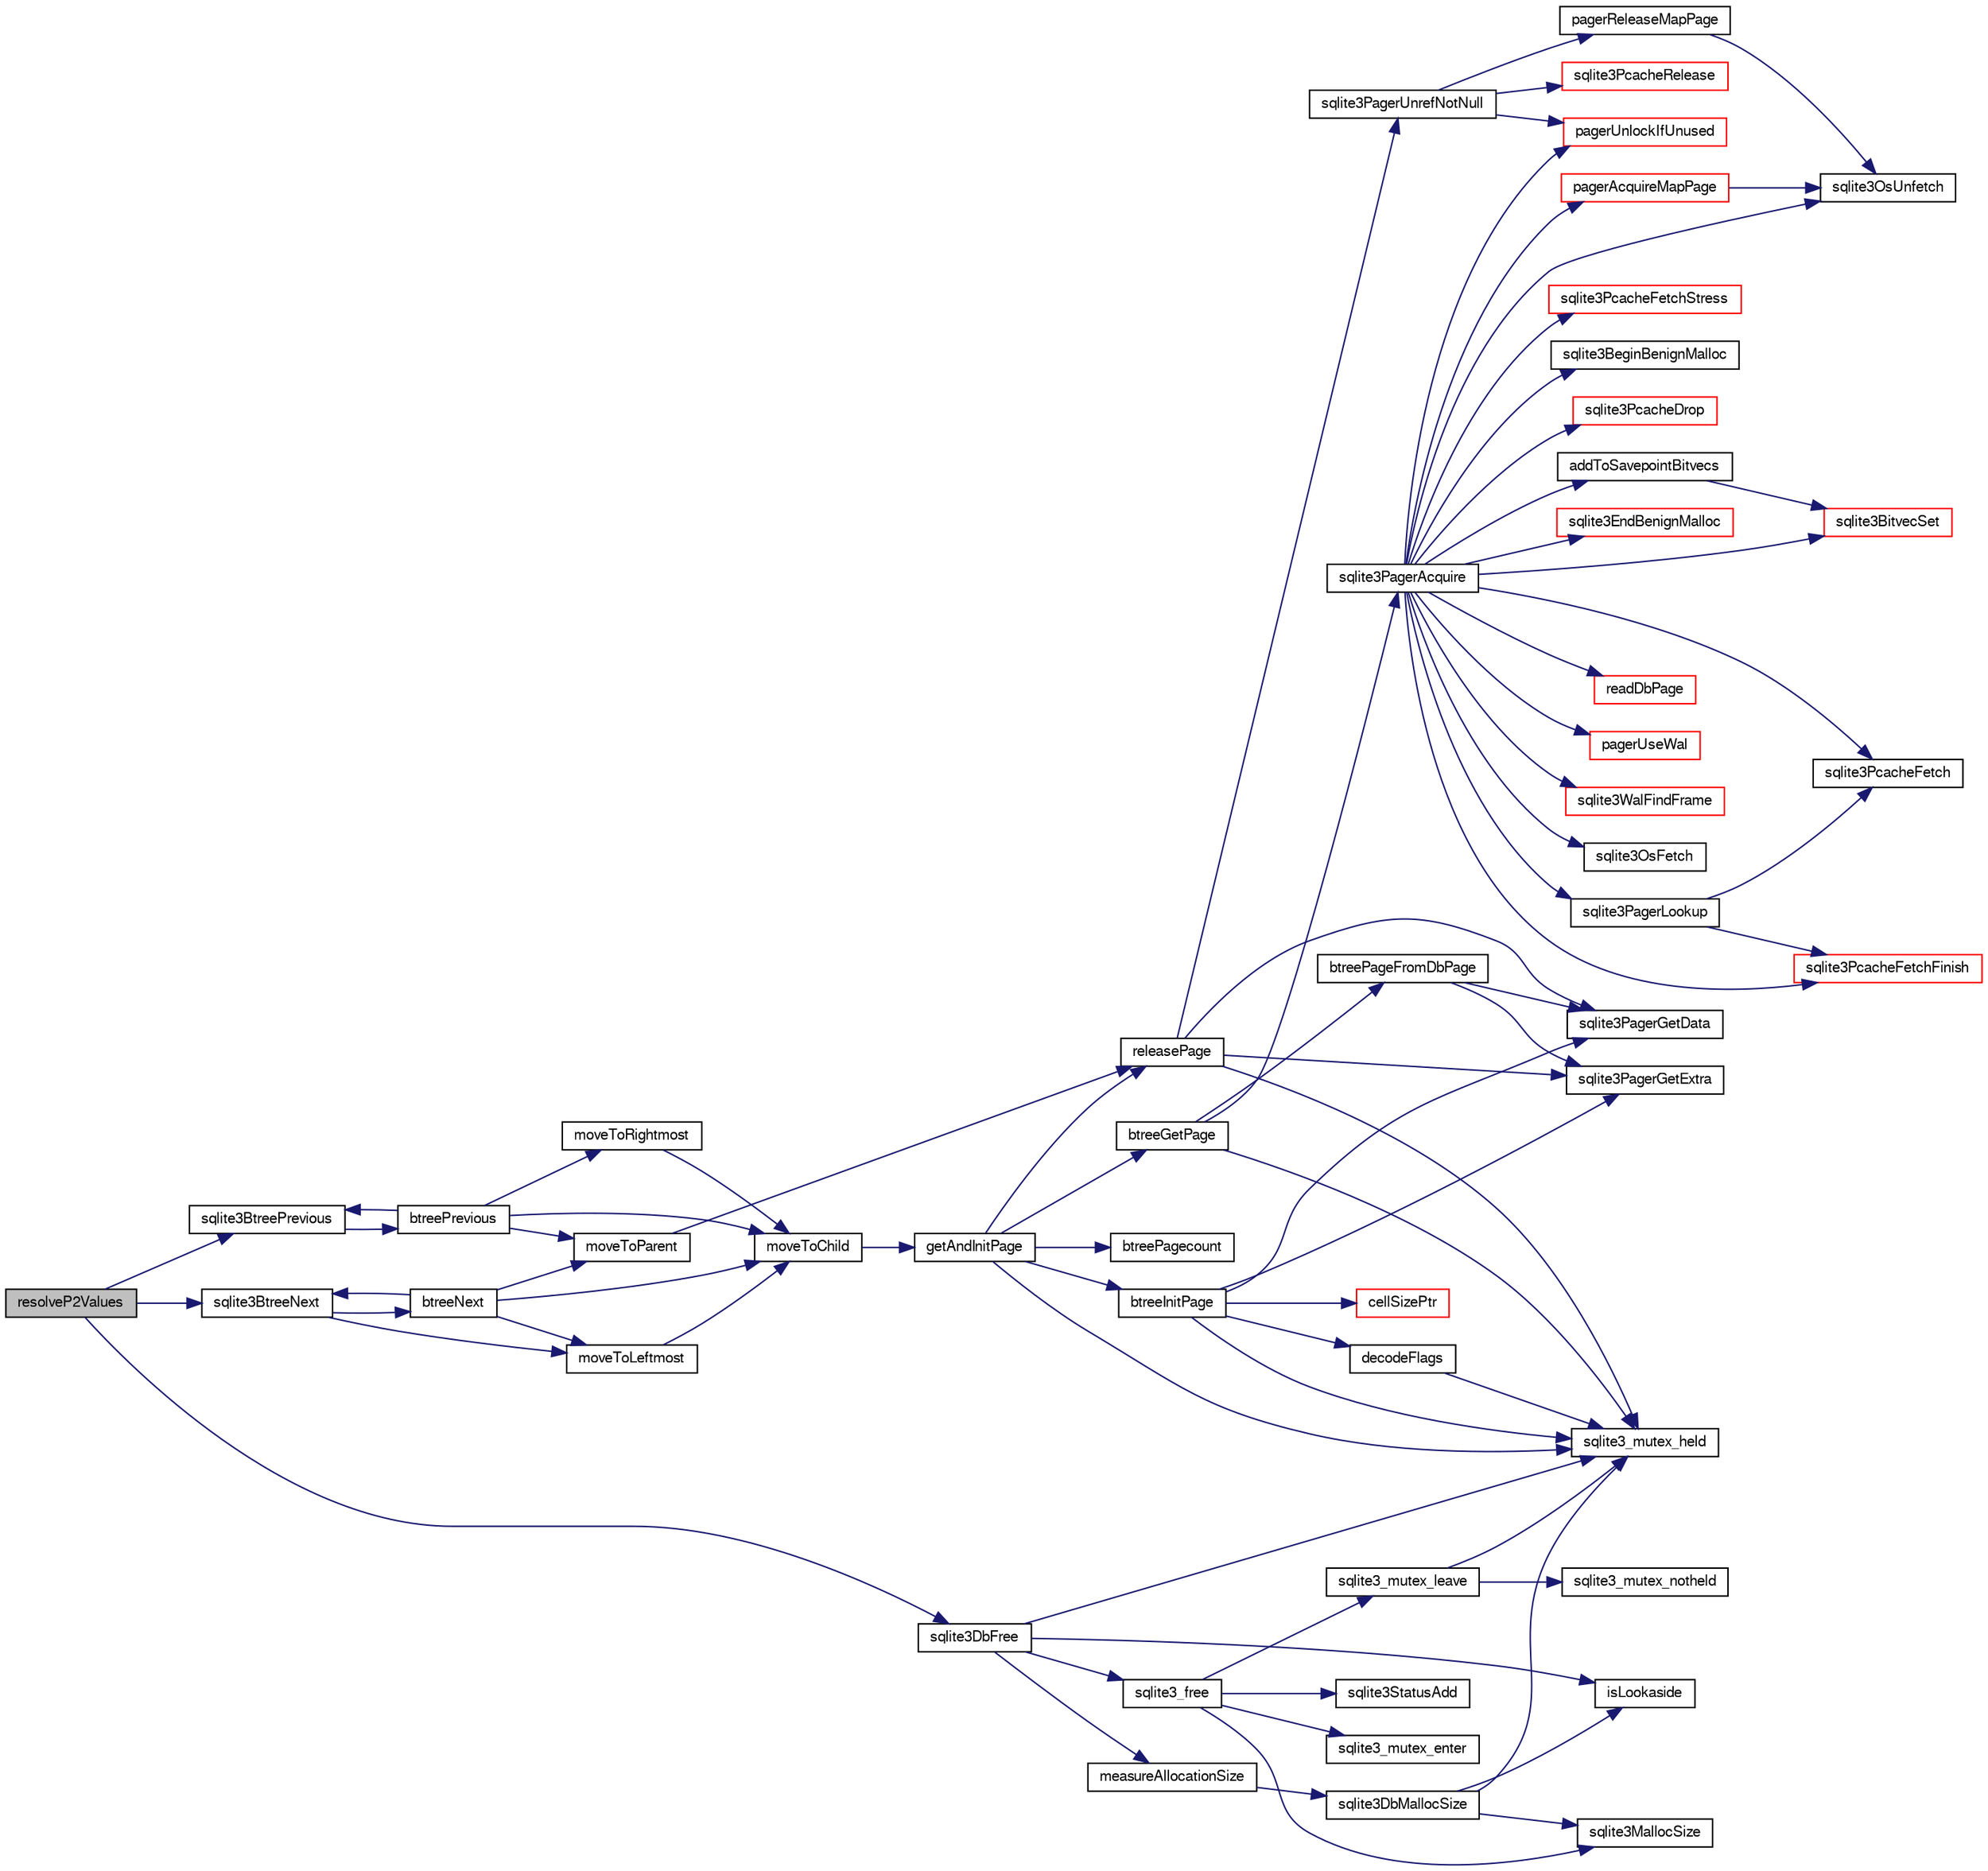 digraph "resolveP2Values"
{
  edge [fontname="FreeSans",fontsize="10",labelfontname="FreeSans",labelfontsize="10"];
  node [fontname="FreeSans",fontsize="10",shape=record];
  rankdir="LR";
  Node276647 [label="resolveP2Values",height=0.2,width=0.4,color="black", fillcolor="grey75", style="filled", fontcolor="black"];
  Node276647 -> Node276648 [color="midnightblue",fontsize="10",style="solid",fontname="FreeSans"];
  Node276648 [label="sqlite3BtreeNext",height=0.2,width=0.4,color="black", fillcolor="white", style="filled",URL="$sqlite3_8c.html#aa56f96564bee008046aa50f7f8455887"];
  Node276648 -> Node276649 [color="midnightblue",fontsize="10",style="solid",fontname="FreeSans"];
  Node276649 [label="btreeNext",height=0.2,width=0.4,color="black", fillcolor="white", style="filled",URL="$sqlite3_8c.html#a937623744e3658bd068b8ad99e87c356"];
  Node276649 -> Node276650 [color="midnightblue",fontsize="10",style="solid",fontname="FreeSans"];
  Node276650 [label="moveToChild",height=0.2,width=0.4,color="black", fillcolor="white", style="filled",URL="$sqlite3_8c.html#a1dbea539dd841af085ba1e1390922237"];
  Node276650 -> Node276651 [color="midnightblue",fontsize="10",style="solid",fontname="FreeSans"];
  Node276651 [label="getAndInitPage",height=0.2,width=0.4,color="black", fillcolor="white", style="filled",URL="$sqlite3_8c.html#ae85122d12808231a8d58459440a405ab"];
  Node276651 -> Node276652 [color="midnightblue",fontsize="10",style="solid",fontname="FreeSans"];
  Node276652 [label="sqlite3_mutex_held",height=0.2,width=0.4,color="black", fillcolor="white", style="filled",URL="$sqlite3_8c.html#acf77da68932b6bc163c5e68547ecc3e7"];
  Node276651 -> Node276653 [color="midnightblue",fontsize="10",style="solid",fontname="FreeSans"];
  Node276653 [label="btreePagecount",height=0.2,width=0.4,color="black", fillcolor="white", style="filled",URL="$sqlite3_8c.html#a9cc4ac11752c088db89d551ec1495a15"];
  Node276651 -> Node276654 [color="midnightblue",fontsize="10",style="solid",fontname="FreeSans"];
  Node276654 [label="btreeGetPage",height=0.2,width=0.4,color="black", fillcolor="white", style="filled",URL="$sqlite3_8c.html#ac59679e30ceb0190614fbd19a7feb6de"];
  Node276654 -> Node276652 [color="midnightblue",fontsize="10",style="solid",fontname="FreeSans"];
  Node276654 -> Node276655 [color="midnightblue",fontsize="10",style="solid",fontname="FreeSans"];
  Node276655 [label="sqlite3PagerAcquire",height=0.2,width=0.4,color="black", fillcolor="white", style="filled",URL="$sqlite3_8c.html#a22a53daafd2bd778cda390312651f994"];
  Node276655 -> Node276656 [color="midnightblue",fontsize="10",style="solid",fontname="FreeSans"];
  Node276656 [label="pagerUseWal",height=0.2,width=0.4,color="red", fillcolor="white", style="filled",URL="$sqlite3_8c.html#a31def80bfe1de9284d635ba190a5eb68"];
  Node276655 -> Node276939 [color="midnightblue",fontsize="10",style="solid",fontname="FreeSans"];
  Node276939 [label="sqlite3WalFindFrame",height=0.2,width=0.4,color="red", fillcolor="white", style="filled",URL="$sqlite3_8c.html#a70d73def3adcc264f500a63178742708"];
  Node276655 -> Node276944 [color="midnightblue",fontsize="10",style="solid",fontname="FreeSans"];
  Node276944 [label="sqlite3OsFetch",height=0.2,width=0.4,color="black", fillcolor="white", style="filled",URL="$sqlite3_8c.html#ab5b9137b375d5d8a8c216a644056cba7"];
  Node276655 -> Node276949 [color="midnightblue",fontsize="10",style="solid",fontname="FreeSans"];
  Node276949 [label="sqlite3PagerLookup",height=0.2,width=0.4,color="black", fillcolor="white", style="filled",URL="$sqlite3_8c.html#a1252ec03814f64eed236cfb21094cafd"];
  Node276949 -> Node276950 [color="midnightblue",fontsize="10",style="solid",fontname="FreeSans"];
  Node276950 [label="sqlite3PcacheFetch",height=0.2,width=0.4,color="black", fillcolor="white", style="filled",URL="$sqlite3_8c.html#a51a10151c5ec2c1c9e6fd615e95a3450"];
  Node276949 -> Node276951 [color="midnightblue",fontsize="10",style="solid",fontname="FreeSans"];
  Node276951 [label="sqlite3PcacheFetchFinish",height=0.2,width=0.4,color="red", fillcolor="white", style="filled",URL="$sqlite3_8c.html#a21f330cb082d63a111f64257e823a4b1"];
  Node276655 -> Node276953 [color="midnightblue",fontsize="10",style="solid",fontname="FreeSans"];
  Node276953 [label="pagerAcquireMapPage",height=0.2,width=0.4,color="red", fillcolor="white", style="filled",URL="$sqlite3_8c.html#affc12640bbd7572ae41f1943f3b8bb3b"];
  Node276953 -> Node276945 [color="midnightblue",fontsize="10",style="solid",fontname="FreeSans"];
  Node276945 [label="sqlite3OsUnfetch",height=0.2,width=0.4,color="black", fillcolor="white", style="filled",URL="$sqlite3_8c.html#abc0da72cb8b8989cf8708b572fe5fef4"];
  Node276655 -> Node276945 [color="midnightblue",fontsize="10",style="solid",fontname="FreeSans"];
  Node276655 -> Node276950 [color="midnightblue",fontsize="10",style="solid",fontname="FreeSans"];
  Node276655 -> Node276954 [color="midnightblue",fontsize="10",style="solid",fontname="FreeSans"];
  Node276954 [label="sqlite3PcacheFetchStress",height=0.2,width=0.4,color="red", fillcolor="white", style="filled",URL="$sqlite3_8c.html#a83644ab4d77e1649ae5336b659edb351"];
  Node276655 -> Node276951 [color="midnightblue",fontsize="10",style="solid",fontname="FreeSans"];
  Node276655 -> Node276732 [color="midnightblue",fontsize="10",style="solid",fontname="FreeSans"];
  Node276732 [label="sqlite3BeginBenignMalloc",height=0.2,width=0.4,color="black", fillcolor="white", style="filled",URL="$sqlite3_8c.html#a3344c0e2b1b6df701a1cb326602fac14"];
  Node276655 -> Node276956 [color="midnightblue",fontsize="10",style="solid",fontname="FreeSans"];
  Node276956 [label="sqlite3BitvecSet",height=0.2,width=0.4,color="red", fillcolor="white", style="filled",URL="$sqlite3_8c.html#a1f3c6d64d5d889e451d6725b1eb458be"];
  Node276655 -> Node276958 [color="midnightblue",fontsize="10",style="solid",fontname="FreeSans"];
  Node276958 [label="addToSavepointBitvecs",height=0.2,width=0.4,color="black", fillcolor="white", style="filled",URL="$sqlite3_8c.html#aa2e9bb02bb6975d83ec875f0792792f0"];
  Node276958 -> Node276956 [color="midnightblue",fontsize="10",style="solid",fontname="FreeSans"];
  Node276655 -> Node276733 [color="midnightblue",fontsize="10",style="solid",fontname="FreeSans"];
  Node276733 [label="sqlite3EndBenignMalloc",height=0.2,width=0.4,color="red", fillcolor="white", style="filled",URL="$sqlite3_8c.html#a4582127cc64d483dc66c7acf9d8d8fbb"];
  Node276655 -> Node276959 [color="midnightblue",fontsize="10",style="solid",fontname="FreeSans"];
  Node276959 [label="readDbPage",height=0.2,width=0.4,color="red", fillcolor="white", style="filled",URL="$sqlite3_8c.html#a1c4cca64dd97dda37d9be9cac94941a0"];
  Node276655 -> Node276962 [color="midnightblue",fontsize="10",style="solid",fontname="FreeSans"];
  Node276962 [label="sqlite3PcacheDrop",height=0.2,width=0.4,color="red", fillcolor="white", style="filled",URL="$sqlite3_8c.html#a78667811e7a2a7e75117cd6ec9cf6486"];
  Node276655 -> Node276964 [color="midnightblue",fontsize="10",style="solid",fontname="FreeSans"];
  Node276964 [label="pagerUnlockIfUnused",height=0.2,width=0.4,color="red", fillcolor="white", style="filled",URL="$sqlite3_8c.html#abf547f4276efb6f10262f7fde1e4d065"];
  Node276654 -> Node277069 [color="midnightblue",fontsize="10",style="solid",fontname="FreeSans"];
  Node277069 [label="btreePageFromDbPage",height=0.2,width=0.4,color="black", fillcolor="white", style="filled",URL="$sqlite3_8c.html#a148c0bf09d4ef14a49e0e7a2c0506c80"];
  Node277069 -> Node277036 [color="midnightblue",fontsize="10",style="solid",fontname="FreeSans"];
  Node277036 [label="sqlite3PagerGetExtra",height=0.2,width=0.4,color="black", fillcolor="white", style="filled",URL="$sqlite3_8c.html#a48e879a6d20f06f27390973ab8d59bd7"];
  Node277069 -> Node277035 [color="midnightblue",fontsize="10",style="solid",fontname="FreeSans"];
  Node277035 [label="sqlite3PagerGetData",height=0.2,width=0.4,color="black", fillcolor="white", style="filled",URL="$sqlite3_8c.html#a9dd340e56fb4b7fad4df339595b8d8a2"];
  Node276651 -> Node277070 [color="midnightblue",fontsize="10",style="solid",fontname="FreeSans"];
  Node277070 [label="btreeInitPage",height=0.2,width=0.4,color="black", fillcolor="white", style="filled",URL="$sqlite3_8c.html#a3fbef3abda22e9a3f72c2873ec0b26a3"];
  Node277070 -> Node276652 [color="midnightblue",fontsize="10",style="solid",fontname="FreeSans"];
  Node277070 -> Node277036 [color="midnightblue",fontsize="10",style="solid",fontname="FreeSans"];
  Node277070 -> Node277035 [color="midnightblue",fontsize="10",style="solid",fontname="FreeSans"];
  Node277070 -> Node277071 [color="midnightblue",fontsize="10",style="solid",fontname="FreeSans"];
  Node277071 [label="decodeFlags",height=0.2,width=0.4,color="black", fillcolor="white", style="filled",URL="$sqlite3_8c.html#acb168e46383706f31cefd555da235eae"];
  Node277071 -> Node276652 [color="midnightblue",fontsize="10",style="solid",fontname="FreeSans"];
  Node277070 -> Node277072 [color="midnightblue",fontsize="10",style="solid",fontname="FreeSans"];
  Node277072 [label="cellSizePtr",height=0.2,width=0.4,color="red", fillcolor="white", style="filled",URL="$sqlite3_8c.html#a6c95c9aac1c8a00490e36674f43e76ec"];
  Node276651 -> Node277074 [color="midnightblue",fontsize="10",style="solid",fontname="FreeSans"];
  Node277074 [label="releasePage",height=0.2,width=0.4,color="black", fillcolor="white", style="filled",URL="$sqlite3_8c.html#a92c6fb14f9bcf117440c35116c26d6c4"];
  Node277074 -> Node277036 [color="midnightblue",fontsize="10",style="solid",fontname="FreeSans"];
  Node277074 -> Node277035 [color="midnightblue",fontsize="10",style="solid",fontname="FreeSans"];
  Node277074 -> Node276652 [color="midnightblue",fontsize="10",style="solid",fontname="FreeSans"];
  Node277074 -> Node276978 [color="midnightblue",fontsize="10",style="solid",fontname="FreeSans"];
  Node276978 [label="sqlite3PagerUnrefNotNull",height=0.2,width=0.4,color="black", fillcolor="white", style="filled",URL="$sqlite3_8c.html#a4b314f96f09f5c68c94672e420e31ab9"];
  Node276978 -> Node276979 [color="midnightblue",fontsize="10",style="solid",fontname="FreeSans"];
  Node276979 [label="pagerReleaseMapPage",height=0.2,width=0.4,color="black", fillcolor="white", style="filled",URL="$sqlite3_8c.html#aefa288f9febba49488ab634f8b0d5f6d"];
  Node276979 -> Node276945 [color="midnightblue",fontsize="10",style="solid",fontname="FreeSans"];
  Node276978 -> Node276980 [color="midnightblue",fontsize="10",style="solid",fontname="FreeSans"];
  Node276980 [label="sqlite3PcacheRelease",height=0.2,width=0.4,color="red", fillcolor="white", style="filled",URL="$sqlite3_8c.html#ad07fc7a8130ad1e77861f345084b1b83"];
  Node276978 -> Node276964 [color="midnightblue",fontsize="10",style="solid",fontname="FreeSans"];
  Node276649 -> Node277075 [color="midnightblue",fontsize="10",style="solid",fontname="FreeSans"];
  Node277075 [label="moveToLeftmost",height=0.2,width=0.4,color="black", fillcolor="white", style="filled",URL="$sqlite3_8c.html#ae612f0a49a92eb71d75f018bd3c55400"];
  Node277075 -> Node276650 [color="midnightblue",fontsize="10",style="solid",fontname="FreeSans"];
  Node276649 -> Node277076 [color="midnightblue",fontsize="10",style="solid",fontname="FreeSans"];
  Node277076 [label="moveToParent",height=0.2,width=0.4,color="black", fillcolor="white", style="filled",URL="$sqlite3_8c.html#a6d71d2659481a7b7866f9445a62ec248"];
  Node277076 -> Node277074 [color="midnightblue",fontsize="10",style="solid",fontname="FreeSans"];
  Node276649 -> Node276648 [color="midnightblue",fontsize="10",style="solid",fontname="FreeSans"];
  Node276648 -> Node277075 [color="midnightblue",fontsize="10",style="solid",fontname="FreeSans"];
  Node276647 -> Node277077 [color="midnightblue",fontsize="10",style="solid",fontname="FreeSans"];
  Node277077 [label="sqlite3BtreePrevious",height=0.2,width=0.4,color="black", fillcolor="white", style="filled",URL="$sqlite3_8c.html#a1fc0a28b4147df5a1277a35da9a004df"];
  Node277077 -> Node277078 [color="midnightblue",fontsize="10",style="solid",fontname="FreeSans"];
  Node277078 [label="btreePrevious",height=0.2,width=0.4,color="black", fillcolor="white", style="filled",URL="$sqlite3_8c.html#a6b41260c8b5d49d50962296ee829b244"];
  Node277078 -> Node276650 [color="midnightblue",fontsize="10",style="solid",fontname="FreeSans"];
  Node277078 -> Node277079 [color="midnightblue",fontsize="10",style="solid",fontname="FreeSans"];
  Node277079 [label="moveToRightmost",height=0.2,width=0.4,color="black", fillcolor="white", style="filled",URL="$sqlite3_8c.html#a0f818654466695149ef54b1cdc16887d"];
  Node277079 -> Node276650 [color="midnightblue",fontsize="10",style="solid",fontname="FreeSans"];
  Node277078 -> Node277076 [color="midnightblue",fontsize="10",style="solid",fontname="FreeSans"];
  Node277078 -> Node277077 [color="midnightblue",fontsize="10",style="solid",fontname="FreeSans"];
  Node276647 -> Node276667 [color="midnightblue",fontsize="10",style="solid",fontname="FreeSans"];
  Node276667 [label="sqlite3DbFree",height=0.2,width=0.4,color="black", fillcolor="white", style="filled",URL="$sqlite3_8c.html#ac70ab821a6607b4a1b909582dc37a069"];
  Node276667 -> Node276652 [color="midnightblue",fontsize="10",style="solid",fontname="FreeSans"];
  Node276667 -> Node276668 [color="midnightblue",fontsize="10",style="solid",fontname="FreeSans"];
  Node276668 [label="measureAllocationSize",height=0.2,width=0.4,color="black", fillcolor="white", style="filled",URL="$sqlite3_8c.html#a45731e644a22fdb756e2b6337224217a"];
  Node276668 -> Node276669 [color="midnightblue",fontsize="10",style="solid",fontname="FreeSans"];
  Node276669 [label="sqlite3DbMallocSize",height=0.2,width=0.4,color="black", fillcolor="white", style="filled",URL="$sqlite3_8c.html#aa397e5a8a03495203a0767abf0a71f86"];
  Node276669 -> Node276670 [color="midnightblue",fontsize="10",style="solid",fontname="FreeSans"];
  Node276670 [label="sqlite3MallocSize",height=0.2,width=0.4,color="black", fillcolor="white", style="filled",URL="$sqlite3_8c.html#acf5d2a5f35270bafb050bd2def576955"];
  Node276669 -> Node276652 [color="midnightblue",fontsize="10",style="solid",fontname="FreeSans"];
  Node276669 -> Node276671 [color="midnightblue",fontsize="10",style="solid",fontname="FreeSans"];
  Node276671 [label="isLookaside",height=0.2,width=0.4,color="black", fillcolor="white", style="filled",URL="$sqlite3_8c.html#a770fa05ff9717b75e16f4d968a77b897"];
  Node276667 -> Node276671 [color="midnightblue",fontsize="10",style="solid",fontname="FreeSans"];
  Node276667 -> Node276672 [color="midnightblue",fontsize="10",style="solid",fontname="FreeSans"];
  Node276672 [label="sqlite3_free",height=0.2,width=0.4,color="black", fillcolor="white", style="filled",URL="$sqlite3_8c.html#a6552349e36a8a691af5487999ab09519"];
  Node276672 -> Node276673 [color="midnightblue",fontsize="10",style="solid",fontname="FreeSans"];
  Node276673 [label="sqlite3_mutex_enter",height=0.2,width=0.4,color="black", fillcolor="white", style="filled",URL="$sqlite3_8c.html#a1c12cde690bd89f104de5cbad12a6bf5"];
  Node276672 -> Node276674 [color="midnightblue",fontsize="10",style="solid",fontname="FreeSans"];
  Node276674 [label="sqlite3StatusAdd",height=0.2,width=0.4,color="black", fillcolor="white", style="filled",URL="$sqlite3_8c.html#afa029f93586aeab4cc85360905dae9cd"];
  Node276672 -> Node276670 [color="midnightblue",fontsize="10",style="solid",fontname="FreeSans"];
  Node276672 -> Node276675 [color="midnightblue",fontsize="10",style="solid",fontname="FreeSans"];
  Node276675 [label="sqlite3_mutex_leave",height=0.2,width=0.4,color="black", fillcolor="white", style="filled",URL="$sqlite3_8c.html#a5838d235601dbd3c1fa993555c6bcc93"];
  Node276675 -> Node276652 [color="midnightblue",fontsize="10",style="solid",fontname="FreeSans"];
  Node276675 -> Node276676 [color="midnightblue",fontsize="10",style="solid",fontname="FreeSans"];
  Node276676 [label="sqlite3_mutex_notheld",height=0.2,width=0.4,color="black", fillcolor="white", style="filled",URL="$sqlite3_8c.html#a83967c837c1c000d3b5adcfaa688f5dc"];
}
